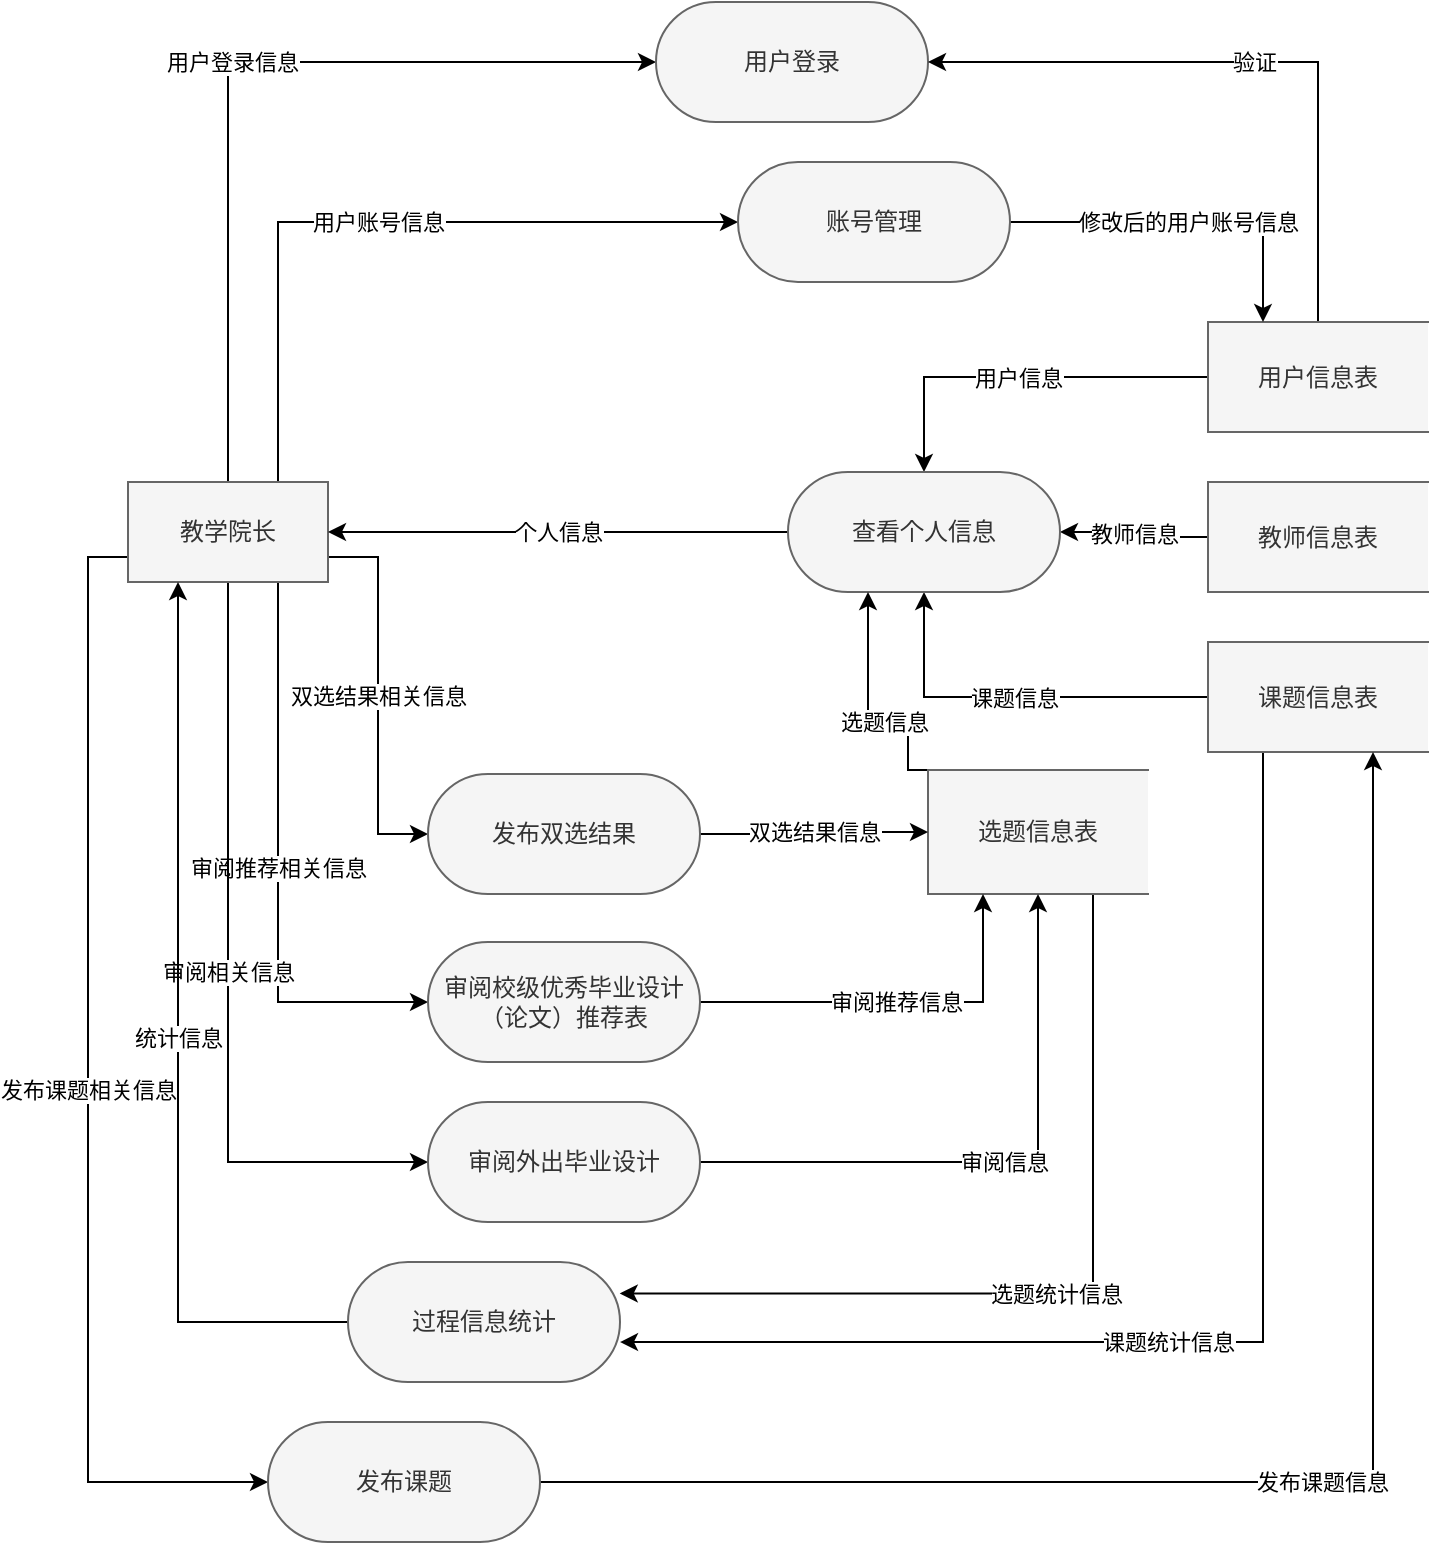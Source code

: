 <mxfile version="21.2.1" type="device">
  <diagram name="第 1 页" id="TQ1U1cIo1o6uZmjXo22M">
    <mxGraphModel dx="1835" dy="1358" grid="1" gridSize="10" guides="1" tooltips="1" connect="1" arrows="1" fold="1" page="1" pageScale="1" pageWidth="827" pageHeight="1169" math="0" shadow="0">
      <root>
        <mxCell id="0" />
        <mxCell id="1" parent="0" />
        <mxCell id="6UEYhTfmVz-Z-PMS-RFD-1" value="用户登录信息" style="edgeStyle=orthogonalEdgeStyle;rounded=0;orthogonalLoop=1;jettySize=auto;html=1;exitX=0.5;exitY=0;exitDx=0;exitDy=0;entryX=0;entryY=0.5;entryDx=0;entryDy=0;entryPerimeter=0;" parent="1" source="6UEYhTfmVz-Z-PMS-RFD-12" target="6UEYhTfmVz-Z-PMS-RFD-13" edge="1">
          <mxGeometry relative="1" as="geometry" />
        </mxCell>
        <mxCell id="6UEYhTfmVz-Z-PMS-RFD-2" value="用户账号信息" style="edgeStyle=orthogonalEdgeStyle;rounded=0;orthogonalLoop=1;jettySize=auto;html=1;exitX=0.75;exitY=0;exitDx=0;exitDy=0;entryX=0;entryY=0.5;entryDx=0;entryDy=0;entryPerimeter=0;" parent="1" source="6UEYhTfmVz-Z-PMS-RFD-12" target="6UEYhTfmVz-Z-PMS-RFD-24" edge="1">
          <mxGeometry relative="1" as="geometry" />
        </mxCell>
        <mxCell id="6UEYhTfmVz-Z-PMS-RFD-3" value="双选结果相关信息" style="edgeStyle=orthogonalEdgeStyle;rounded=0;orthogonalLoop=1;jettySize=auto;html=1;exitX=1;exitY=0.75;exitDx=0;exitDy=0;entryX=0;entryY=0.5;entryDx=0;entryDy=0;entryPerimeter=0;" parent="1" source="6UEYhTfmVz-Z-PMS-RFD-12" target="6UEYhTfmVz-Z-PMS-RFD-32" edge="1">
          <mxGeometry x="-0.002" relative="1" as="geometry">
            <mxPoint as="offset" />
          </mxGeometry>
        </mxCell>
        <mxCell id="6UEYhTfmVz-Z-PMS-RFD-55" value="审阅推荐相关信息" style="edgeStyle=orthogonalEdgeStyle;rounded=0;orthogonalLoop=1;jettySize=auto;html=1;exitX=0.75;exitY=1;exitDx=0;exitDy=0;entryX=0;entryY=0.5;entryDx=0;entryDy=0;entryPerimeter=0;" parent="1" source="6UEYhTfmVz-Z-PMS-RFD-12" target="6UEYhTfmVz-Z-PMS-RFD-45" edge="1">
          <mxGeometry relative="1" as="geometry" />
        </mxCell>
        <mxCell id="6UEYhTfmVz-Z-PMS-RFD-58" value="审阅相关信息" style="edgeStyle=orthogonalEdgeStyle;rounded=0;orthogonalLoop=1;jettySize=auto;html=1;exitX=0.5;exitY=1;exitDx=0;exitDy=0;entryX=0;entryY=0.5;entryDx=0;entryDy=0;entryPerimeter=0;" parent="1" source="6UEYhTfmVz-Z-PMS-RFD-12" target="6UEYhTfmVz-Z-PMS-RFD-46" edge="1">
          <mxGeometry relative="1" as="geometry" />
        </mxCell>
        <mxCell id="6UEYhTfmVz-Z-PMS-RFD-67" value="发布课题相关信息" style="edgeStyle=orthogonalEdgeStyle;rounded=0;orthogonalLoop=1;jettySize=auto;html=1;exitX=0;exitY=0.75;exitDx=0;exitDy=0;entryX=0;entryY=0.5;entryDx=0;entryDy=0;entryPerimeter=0;" parent="1" source="6UEYhTfmVz-Z-PMS-RFD-12" target="6UEYhTfmVz-Z-PMS-RFD-66" edge="1">
          <mxGeometry relative="1" as="geometry" />
        </mxCell>
        <mxCell id="6UEYhTfmVz-Z-PMS-RFD-12" value="教学院长" style="html=1;dashed=0;whiteSpace=wrap;fillColor=#f5f5f5;fontColor=#333333;strokeColor=#666666;" parent="1" vertex="1">
          <mxGeometry x="40" y="410" width="100" height="50" as="geometry" />
        </mxCell>
        <mxCell id="6UEYhTfmVz-Z-PMS-RFD-13" value="用户登录" style="html=1;dashed=0;whiteSpace=wrap;shape=mxgraph.dfd.start;fillColor=#f5f5f5;fontColor=#333333;strokeColor=#666666;" parent="1" vertex="1">
          <mxGeometry x="304" y="170" width="136" height="60" as="geometry" />
        </mxCell>
        <mxCell id="6UEYhTfmVz-Z-PMS-RFD-14" value="验证" style="edgeStyle=orthogonalEdgeStyle;rounded=0;orthogonalLoop=1;jettySize=auto;html=1;exitX=0.5;exitY=0;exitDx=0;exitDy=0;entryX=1;entryY=0.5;entryDx=0;entryDy=0;entryPerimeter=0;" parent="1" source="6UEYhTfmVz-Z-PMS-RFD-16" target="6UEYhTfmVz-Z-PMS-RFD-13" edge="1">
          <mxGeometry relative="1" as="geometry" />
        </mxCell>
        <mxCell id="6UEYhTfmVz-Z-PMS-RFD-15" value="用户信息" style="edgeStyle=orthogonalEdgeStyle;rounded=0;orthogonalLoop=1;jettySize=auto;html=1;" parent="1" source="6UEYhTfmVz-Z-PMS-RFD-16" target="6UEYhTfmVz-Z-PMS-RFD-22" edge="1">
          <mxGeometry relative="1" as="geometry" />
        </mxCell>
        <mxCell id="6UEYhTfmVz-Z-PMS-RFD-16" value="用户信息表" style="html=1;dashed=0;whiteSpace=wrap;shape=partialRectangle;right=0;fillColor=#f5f5f5;fontColor=#333333;strokeColor=#666666;" parent="1" vertex="1">
          <mxGeometry x="580" y="330" width="110" height="55" as="geometry" />
        </mxCell>
        <mxCell id="6UEYhTfmVz-Z-PMS-RFD-17" value="教师信息" style="edgeStyle=orthogonalEdgeStyle;rounded=0;orthogonalLoop=1;jettySize=auto;html=1;exitX=0;exitY=0.5;exitDx=0;exitDy=0;entryX=1;entryY=0.5;entryDx=0;entryDy=0;entryPerimeter=0;" parent="1" source="6UEYhTfmVz-Z-PMS-RFD-18" target="6UEYhTfmVz-Z-PMS-RFD-22" edge="1">
          <mxGeometry relative="1" as="geometry" />
        </mxCell>
        <mxCell id="6UEYhTfmVz-Z-PMS-RFD-18" value="教师信息表" style="html=1;dashed=0;whiteSpace=wrap;shape=partialRectangle;right=0;fillColor=#f5f5f5;fontColor=#333333;strokeColor=#666666;" parent="1" vertex="1">
          <mxGeometry x="580" y="410" width="110" height="55" as="geometry" />
        </mxCell>
        <mxCell id="6UEYhTfmVz-Z-PMS-RFD-19" value="课题信息" style="edgeStyle=orthogonalEdgeStyle;rounded=0;orthogonalLoop=1;jettySize=auto;html=1;exitX=0;exitY=0.5;exitDx=0;exitDy=0;entryX=0.5;entryY=0.5;entryDx=0;entryDy=30;entryPerimeter=0;" parent="1" source="6UEYhTfmVz-Z-PMS-RFD-20" target="6UEYhTfmVz-Z-PMS-RFD-22" edge="1">
          <mxGeometry relative="1" as="geometry">
            <mxPoint x="390" y="470" as="targetPoint" />
          </mxGeometry>
        </mxCell>
        <mxCell id="6UEYhTfmVz-Z-PMS-RFD-76" value="课题统计信息" style="edgeStyle=orthogonalEdgeStyle;rounded=0;orthogonalLoop=1;jettySize=auto;html=1;exitX=0.25;exitY=1;exitDx=0;exitDy=0;entryX=1;entryY=0.667;entryDx=0;entryDy=0;entryPerimeter=0;" parent="1" source="6UEYhTfmVz-Z-PMS-RFD-20" target="6UEYhTfmVz-Z-PMS-RFD-69" edge="1">
          <mxGeometry x="0.111" relative="1" as="geometry">
            <mxPoint as="offset" />
          </mxGeometry>
        </mxCell>
        <mxCell id="6UEYhTfmVz-Z-PMS-RFD-20" value="课题信息表" style="html=1;dashed=0;whiteSpace=wrap;shape=partialRectangle;right=0;fillColor=#f5f5f5;fontColor=#333333;strokeColor=#666666;" parent="1" vertex="1">
          <mxGeometry x="580" y="490" width="110" height="55" as="geometry" />
        </mxCell>
        <mxCell id="6UEYhTfmVz-Z-PMS-RFD-21" value="个人信息" style="edgeStyle=orthogonalEdgeStyle;rounded=0;orthogonalLoop=1;jettySize=auto;html=1;exitX=0;exitY=0.5;exitDx=0;exitDy=0;exitPerimeter=0;entryX=1;entryY=0.5;entryDx=0;entryDy=0;" parent="1" source="6UEYhTfmVz-Z-PMS-RFD-22" target="6UEYhTfmVz-Z-PMS-RFD-12" edge="1">
          <mxGeometry relative="1" as="geometry" />
        </mxCell>
        <mxCell id="6UEYhTfmVz-Z-PMS-RFD-22" value="查看个人信息" style="html=1;dashed=0;whiteSpace=wrap;shape=mxgraph.dfd.start;fillColor=#f5f5f5;fontColor=#333333;strokeColor=#666666;" parent="1" vertex="1">
          <mxGeometry x="370" y="405" width="136" height="60" as="geometry" />
        </mxCell>
        <mxCell id="6UEYhTfmVz-Z-PMS-RFD-23" value="修改后的用户账号信息" style="edgeStyle=orthogonalEdgeStyle;rounded=0;orthogonalLoop=1;jettySize=auto;html=1;exitX=1;exitY=0.5;exitDx=0;exitDy=0;exitPerimeter=0;entryX=0.25;entryY=0;entryDx=0;entryDy=0;" parent="1" source="6UEYhTfmVz-Z-PMS-RFD-24" target="6UEYhTfmVz-Z-PMS-RFD-16" edge="1">
          <mxGeometry relative="1" as="geometry" />
        </mxCell>
        <mxCell id="6UEYhTfmVz-Z-PMS-RFD-24" value="账号管理" style="html=1;dashed=0;whiteSpace=wrap;shape=mxgraph.dfd.start;fillColor=#f5f5f5;fontColor=#333333;strokeColor=#666666;" parent="1" vertex="1">
          <mxGeometry x="345" y="250" width="136" height="60" as="geometry" />
        </mxCell>
        <mxCell id="6UEYhTfmVz-Z-PMS-RFD-25" value="选题信息" style="edgeStyle=orthogonalEdgeStyle;rounded=0;orthogonalLoop=1;jettySize=auto;html=1;exitX=0.25;exitY=0;exitDx=0;exitDy=0;" parent="1" source="6UEYhTfmVz-Z-PMS-RFD-26" target="6UEYhTfmVz-Z-PMS-RFD-22" edge="1">
          <mxGeometry relative="1" as="geometry">
            <mxPoint x="410" y="470" as="targetPoint" />
            <Array as="points">
              <mxPoint x="430" y="554" />
              <mxPoint x="430" y="530" />
              <mxPoint x="410" y="530" />
            </Array>
          </mxGeometry>
        </mxCell>
        <mxCell id="6UEYhTfmVz-Z-PMS-RFD-75" value="选题统计信息" style="edgeStyle=orthogonalEdgeStyle;rounded=0;orthogonalLoop=1;jettySize=auto;html=1;exitX=0.75;exitY=1;exitDx=0;exitDy=0;entryX=0.999;entryY=0.262;entryDx=0;entryDy=0;entryPerimeter=0;" parent="1" source="6UEYhTfmVz-Z-PMS-RFD-26" target="6UEYhTfmVz-Z-PMS-RFD-69" edge="1">
          <mxGeometry relative="1" as="geometry" />
        </mxCell>
        <mxCell id="6UEYhTfmVz-Z-PMS-RFD-26" value="选题信息表" style="html=1;dashed=0;whiteSpace=wrap;shape=partialRectangle;right=0;fillColor=#f5f5f5;fontColor=#333333;strokeColor=#666666;" parent="1" vertex="1">
          <mxGeometry x="440" y="554" width="110" height="62" as="geometry" />
        </mxCell>
        <mxCell id="6UEYhTfmVz-Z-PMS-RFD-31" value="双选结果信息" style="edgeStyle=orthogonalEdgeStyle;rounded=0;orthogonalLoop=1;jettySize=auto;html=1;exitX=1;exitY=0.5;exitDx=0;exitDy=0;exitPerimeter=0;" parent="1" source="6UEYhTfmVz-Z-PMS-RFD-32" target="6UEYhTfmVz-Z-PMS-RFD-26" edge="1">
          <mxGeometry x="0.009" relative="1" as="geometry">
            <mxPoint as="offset" />
          </mxGeometry>
        </mxCell>
        <mxCell id="6UEYhTfmVz-Z-PMS-RFD-32" value="发布双选结果" style="html=1;dashed=0;whiteSpace=wrap;shape=mxgraph.dfd.start;fillColor=#f5f5f5;fontColor=#333333;strokeColor=#666666;" parent="1" vertex="1">
          <mxGeometry x="190" y="556" width="136" height="60" as="geometry" />
        </mxCell>
        <mxCell id="6UEYhTfmVz-Z-PMS-RFD-57" value="审阅推荐信息" style="edgeStyle=orthogonalEdgeStyle;rounded=0;orthogonalLoop=1;jettySize=auto;html=1;exitX=1;exitY=0.5;exitDx=0;exitDy=0;exitPerimeter=0;entryX=0.25;entryY=1;entryDx=0;entryDy=0;" parent="1" source="6UEYhTfmVz-Z-PMS-RFD-45" target="6UEYhTfmVz-Z-PMS-RFD-26" edge="1">
          <mxGeometry relative="1" as="geometry" />
        </mxCell>
        <mxCell id="6UEYhTfmVz-Z-PMS-RFD-45" value="审阅校级优秀毕业设计（论文）推荐表" style="html=1;dashed=0;whiteSpace=wrap;shape=mxgraph.dfd.start;fillColor=#f5f5f5;fontColor=#333333;strokeColor=#666666;" parent="1" vertex="1">
          <mxGeometry x="190" y="640" width="136" height="60" as="geometry" />
        </mxCell>
        <mxCell id="6UEYhTfmVz-Z-PMS-RFD-59" value="审阅信息" style="edgeStyle=orthogonalEdgeStyle;rounded=0;orthogonalLoop=1;jettySize=auto;html=1;exitX=1;exitY=0.5;exitDx=0;exitDy=0;exitPerimeter=0;entryX=0.5;entryY=1;entryDx=0;entryDy=0;" parent="1" source="6UEYhTfmVz-Z-PMS-RFD-46" target="6UEYhTfmVz-Z-PMS-RFD-26" edge="1">
          <mxGeometry relative="1" as="geometry" />
        </mxCell>
        <mxCell id="6UEYhTfmVz-Z-PMS-RFD-46" value="审阅外出毕业设计" style="html=1;dashed=0;whiteSpace=wrap;shape=mxgraph.dfd.start;fillColor=#f5f5f5;fontColor=#333333;strokeColor=#666666;" parent="1" vertex="1">
          <mxGeometry x="190" y="720" width="136" height="60" as="geometry" />
        </mxCell>
        <mxCell id="6UEYhTfmVz-Z-PMS-RFD-68" value="发布课题信息" style="edgeStyle=orthogonalEdgeStyle;rounded=0;orthogonalLoop=1;jettySize=auto;html=1;exitX=1;exitY=0.5;exitDx=0;exitDy=0;exitPerimeter=0;entryX=0.75;entryY=1;entryDx=0;entryDy=0;" parent="1" source="6UEYhTfmVz-Z-PMS-RFD-66" target="6UEYhTfmVz-Z-PMS-RFD-20" edge="1">
          <mxGeometry relative="1" as="geometry" />
        </mxCell>
        <mxCell id="6UEYhTfmVz-Z-PMS-RFD-66" value="发布课题" style="html=1;dashed=0;whiteSpace=wrap;shape=mxgraph.dfd.start;fillColor=#f5f5f5;fontColor=#333333;strokeColor=#666666;" parent="1" vertex="1">
          <mxGeometry x="110" y="880" width="136" height="60" as="geometry" />
        </mxCell>
        <mxCell id="6UEYhTfmVz-Z-PMS-RFD-77" value="统计信息" style="edgeStyle=orthogonalEdgeStyle;rounded=0;orthogonalLoop=1;jettySize=auto;html=1;exitX=0;exitY=0.5;exitDx=0;exitDy=0;exitPerimeter=0;entryX=0.25;entryY=1;entryDx=0;entryDy=0;" parent="1" source="6UEYhTfmVz-Z-PMS-RFD-69" target="6UEYhTfmVz-Z-PMS-RFD-12" edge="1">
          <mxGeometry relative="1" as="geometry" />
        </mxCell>
        <mxCell id="6UEYhTfmVz-Z-PMS-RFD-69" value="过程信息统计" style="html=1;dashed=0;whiteSpace=wrap;shape=mxgraph.dfd.start;fillColor=#f5f5f5;fontColor=#333333;strokeColor=#666666;" parent="1" vertex="1">
          <mxGeometry x="150" y="800" width="136" height="60" as="geometry" />
        </mxCell>
      </root>
    </mxGraphModel>
  </diagram>
</mxfile>

